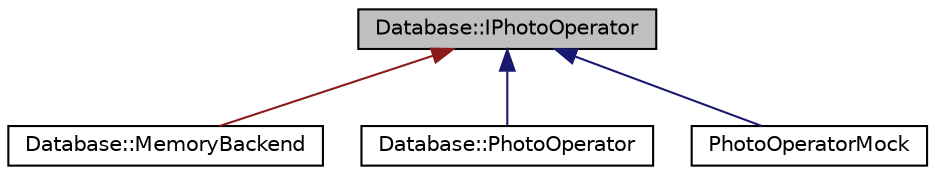 digraph "Database::IPhotoOperator"
{
 // LATEX_PDF_SIZE
  edge [fontname="Helvetica",fontsize="10",labelfontname="Helvetica",labelfontsize="10"];
  node [fontname="Helvetica",fontsize="10",shape=record];
  Node1 [label="Database::IPhotoOperator",height=0.2,width=0.4,color="black", fillcolor="grey75", style="filled", fontcolor="black",tooltip=" "];
  Node1 -> Node2 [dir="back",color="firebrick4",fontsize="10",style="solid",fontname="Helvetica"];
  Node2 [label="Database::MemoryBackend",height=0.2,width=0.4,color="black", fillcolor="white", style="filled",URL="$class_database_1_1_memory_backend.html",tooltip="memory based backend"];
  Node1 -> Node3 [dir="back",color="midnightblue",fontsize="10",style="solid",fontname="Helvetica"];
  Node3 [label="Database::PhotoOperator",height=0.2,width=0.4,color="black", fillcolor="white", style="filled",URL="$class_database_1_1_photo_operator.html",tooltip=" "];
  Node1 -> Node4 [dir="back",color="midnightblue",fontsize="10",style="solid",fontname="Helvetica"];
  Node4 [label="PhotoOperatorMock",height=0.2,width=0.4,color="black", fillcolor="white", style="filled",URL="$class_photo_operator_mock.html",tooltip=" "];
}
